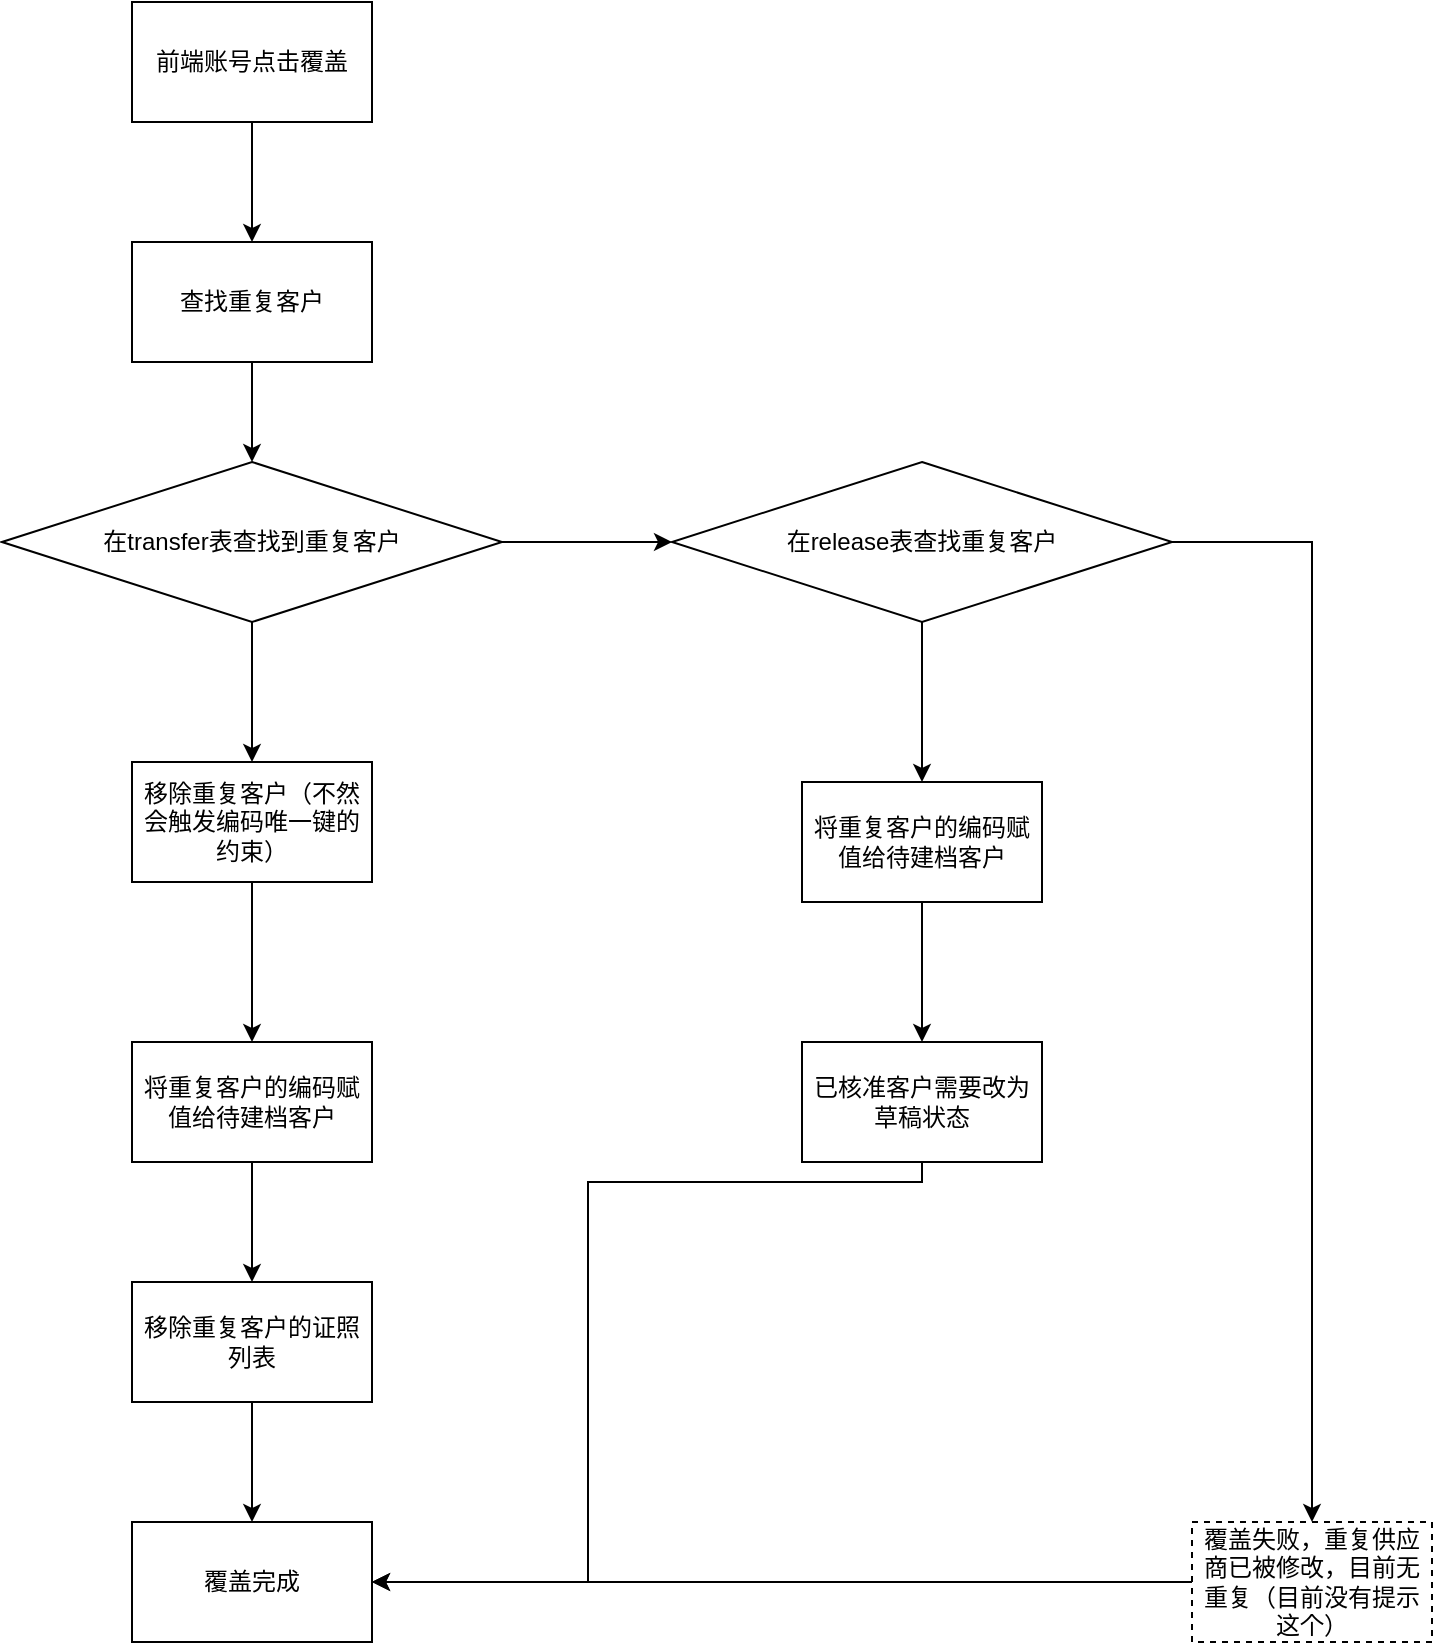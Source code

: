 <mxfile version="14.8.6" type="github">
  <diagram id="mzLmkTchyPpx6X2ViSFh" name="Page-1">
    <mxGraphModel dx="1422" dy="762" grid="1" gridSize="10" guides="1" tooltips="1" connect="1" arrows="1" fold="1" page="1" pageScale="1" pageWidth="827" pageHeight="1169" math="0" shadow="0">
      <root>
        <mxCell id="0" />
        <mxCell id="1" parent="0" />
        <mxCell id="Z1cNxyu3MpxTD4Wfr18r-11" style="edgeStyle=orthogonalEdgeStyle;rounded=0;orthogonalLoop=1;jettySize=auto;html=1;entryX=0.5;entryY=0;entryDx=0;entryDy=0;" parent="1" source="Z1cNxyu3MpxTD4Wfr18r-1" target="Z1cNxyu3MpxTD4Wfr18r-2" edge="1">
          <mxGeometry relative="1" as="geometry" />
        </mxCell>
        <mxCell id="Z1cNxyu3MpxTD4Wfr18r-1" value="前端账号点击覆盖" style="rounded=0;whiteSpace=wrap;html=1;" parent="1" vertex="1">
          <mxGeometry x="160" y="80" width="120" height="60" as="geometry" />
        </mxCell>
        <mxCell id="Z1cNxyu3MpxTD4Wfr18r-12" style="edgeStyle=orthogonalEdgeStyle;rounded=0;orthogonalLoop=1;jettySize=auto;html=1;entryX=0.5;entryY=0;entryDx=0;entryDy=0;" parent="1" source="Z1cNxyu3MpxTD4Wfr18r-2" target="Z1cNxyu3MpxTD4Wfr18r-10" edge="1">
          <mxGeometry relative="1" as="geometry" />
        </mxCell>
        <mxCell id="Z1cNxyu3MpxTD4Wfr18r-2" value="查找重复客户" style="rounded=0;whiteSpace=wrap;html=1;" parent="1" vertex="1">
          <mxGeometry x="160" y="200" width="120" height="60" as="geometry" />
        </mxCell>
        <mxCell id="Z1cNxyu3MpxTD4Wfr18r-15" style="edgeStyle=orthogonalEdgeStyle;rounded=0;orthogonalLoop=1;jettySize=auto;html=1;" parent="1" source="Z1cNxyu3MpxTD4Wfr18r-4" target="Z1cNxyu3MpxTD4Wfr18r-5" edge="1">
          <mxGeometry relative="1" as="geometry" />
        </mxCell>
        <mxCell id="Z1cNxyu3MpxTD4Wfr18r-4" value="将重复客户的编码赋值给待建档客户" style="rounded=0;whiteSpace=wrap;html=1;" parent="1" vertex="1">
          <mxGeometry x="160" y="600" width="120" height="60" as="geometry" />
        </mxCell>
        <mxCell id="Z1cNxyu3MpxTD4Wfr18r-16" style="edgeStyle=orthogonalEdgeStyle;rounded=0;orthogonalLoop=1;jettySize=auto;html=1;entryX=0.5;entryY=0;entryDx=0;entryDy=0;" parent="1" source="Z1cNxyu3MpxTD4Wfr18r-5" target="Z1cNxyu3MpxTD4Wfr18r-6" edge="1">
          <mxGeometry relative="1" as="geometry" />
        </mxCell>
        <mxCell id="Z1cNxyu3MpxTD4Wfr18r-5" value="移除重复客户的证照列表" style="rounded=0;whiteSpace=wrap;html=1;" parent="1" vertex="1">
          <mxGeometry x="160" y="720" width="120" height="60" as="geometry" />
        </mxCell>
        <mxCell id="Z1cNxyu3MpxTD4Wfr18r-6" value="覆盖完成" style="rounded=0;whiteSpace=wrap;html=1;" parent="1" vertex="1">
          <mxGeometry x="160" y="840" width="120" height="60" as="geometry" />
        </mxCell>
        <mxCell id="Z1cNxyu3MpxTD4Wfr18r-20" style="edgeStyle=orthogonalEdgeStyle;rounded=0;orthogonalLoop=1;jettySize=auto;html=1;" parent="1" source="Z1cNxyu3MpxTD4Wfr18r-8" target="Z1cNxyu3MpxTD4Wfr18r-9" edge="1">
          <mxGeometry relative="1" as="geometry" />
        </mxCell>
        <mxCell id="Z1cNxyu3MpxTD4Wfr18r-8" value="将重复客户的编码赋值给待建档客户" style="rounded=0;whiteSpace=wrap;html=1;" parent="1" vertex="1">
          <mxGeometry x="495" y="470" width="120" height="60" as="geometry" />
        </mxCell>
        <mxCell id="Z1cNxyu3MpxTD4Wfr18r-21" style="edgeStyle=orthogonalEdgeStyle;rounded=0;orthogonalLoop=1;jettySize=auto;html=1;entryX=1;entryY=0.5;entryDx=0;entryDy=0;" parent="1" source="Z1cNxyu3MpxTD4Wfr18r-9" target="Z1cNxyu3MpxTD4Wfr18r-6" edge="1">
          <mxGeometry relative="1" as="geometry">
            <Array as="points">
              <mxPoint x="555" y="670" />
              <mxPoint x="388" y="670" />
              <mxPoint x="388" y="870" />
            </Array>
          </mxGeometry>
        </mxCell>
        <mxCell id="Z1cNxyu3MpxTD4Wfr18r-9" value="已核准客户需要改为草稿状态" style="rounded=0;whiteSpace=wrap;html=1;" parent="1" vertex="1">
          <mxGeometry x="495" y="600" width="120" height="60" as="geometry" />
        </mxCell>
        <mxCell id="Z1cNxyu3MpxTD4Wfr18r-18" style="edgeStyle=orthogonalEdgeStyle;rounded=0;orthogonalLoop=1;jettySize=auto;html=1;entryX=0;entryY=0.5;entryDx=0;entryDy=0;" parent="1" source="Z1cNxyu3MpxTD4Wfr18r-10" target="Z1cNxyu3MpxTD4Wfr18r-17" edge="1">
          <mxGeometry relative="1" as="geometry" />
        </mxCell>
        <mxCell id="pHHVTFp6xTeJdK2sd_ww-2" style="edgeStyle=orthogonalEdgeStyle;rounded=0;orthogonalLoop=1;jettySize=auto;html=1;entryX=0.5;entryY=0;entryDx=0;entryDy=0;" edge="1" parent="1" source="Z1cNxyu3MpxTD4Wfr18r-10" target="pHHVTFp6xTeJdK2sd_ww-1">
          <mxGeometry relative="1" as="geometry" />
        </mxCell>
        <mxCell id="Z1cNxyu3MpxTD4Wfr18r-10" value="&lt;span&gt;在transfer表查找到重复客户&lt;/span&gt;" style="rhombus;whiteSpace=wrap;html=1;" parent="1" vertex="1">
          <mxGeometry x="95" y="310" width="250" height="80" as="geometry" />
        </mxCell>
        <mxCell id="Z1cNxyu3MpxTD4Wfr18r-19" style="edgeStyle=orthogonalEdgeStyle;rounded=0;orthogonalLoop=1;jettySize=auto;html=1;entryX=0.5;entryY=0;entryDx=0;entryDy=0;" parent="1" source="Z1cNxyu3MpxTD4Wfr18r-17" target="Z1cNxyu3MpxTD4Wfr18r-8" edge="1">
          <mxGeometry relative="1" as="geometry" />
        </mxCell>
        <mxCell id="Z1cNxyu3MpxTD4Wfr18r-24" style="edgeStyle=orthogonalEdgeStyle;rounded=0;orthogonalLoop=1;jettySize=auto;html=1;entryX=0.5;entryY=0;entryDx=0;entryDy=0;" parent="1" source="Z1cNxyu3MpxTD4Wfr18r-17" target="Z1cNxyu3MpxTD4Wfr18r-22" edge="1">
          <mxGeometry relative="1" as="geometry" />
        </mxCell>
        <mxCell id="Z1cNxyu3MpxTD4Wfr18r-17" value="&lt;span&gt;在release表查找重复客户&lt;/span&gt;" style="rhombus;whiteSpace=wrap;html=1;" parent="1" vertex="1">
          <mxGeometry x="430" y="310" width="250" height="80" as="geometry" />
        </mxCell>
        <mxCell id="pHHVTFp6xTeJdK2sd_ww-4" style="edgeStyle=orthogonalEdgeStyle;rounded=0;orthogonalLoop=1;jettySize=auto;html=1;" edge="1" parent="1" source="Z1cNxyu3MpxTD4Wfr18r-22" target="Z1cNxyu3MpxTD4Wfr18r-6">
          <mxGeometry relative="1" as="geometry" />
        </mxCell>
        <mxCell id="Z1cNxyu3MpxTD4Wfr18r-22" value="覆盖失败，重复供应商已被修改，目前无重复（目前没有提示这个）" style="rounded=0;whiteSpace=wrap;html=1;dashed=1;" parent="1" vertex="1">
          <mxGeometry x="690" y="840" width="120" height="60" as="geometry" />
        </mxCell>
        <mxCell id="pHHVTFp6xTeJdK2sd_ww-3" style="edgeStyle=orthogonalEdgeStyle;rounded=0;orthogonalLoop=1;jettySize=auto;html=1;entryX=0.5;entryY=0;entryDx=0;entryDy=0;" edge="1" parent="1" source="pHHVTFp6xTeJdK2sd_ww-1" target="Z1cNxyu3MpxTD4Wfr18r-4">
          <mxGeometry relative="1" as="geometry" />
        </mxCell>
        <mxCell id="pHHVTFp6xTeJdK2sd_ww-1" value="移除重复客户（不然会触发编码唯一键的约束）" style="rounded=0;whiteSpace=wrap;html=1;" vertex="1" parent="1">
          <mxGeometry x="160" y="460" width="120" height="60" as="geometry" />
        </mxCell>
      </root>
    </mxGraphModel>
  </diagram>
</mxfile>
